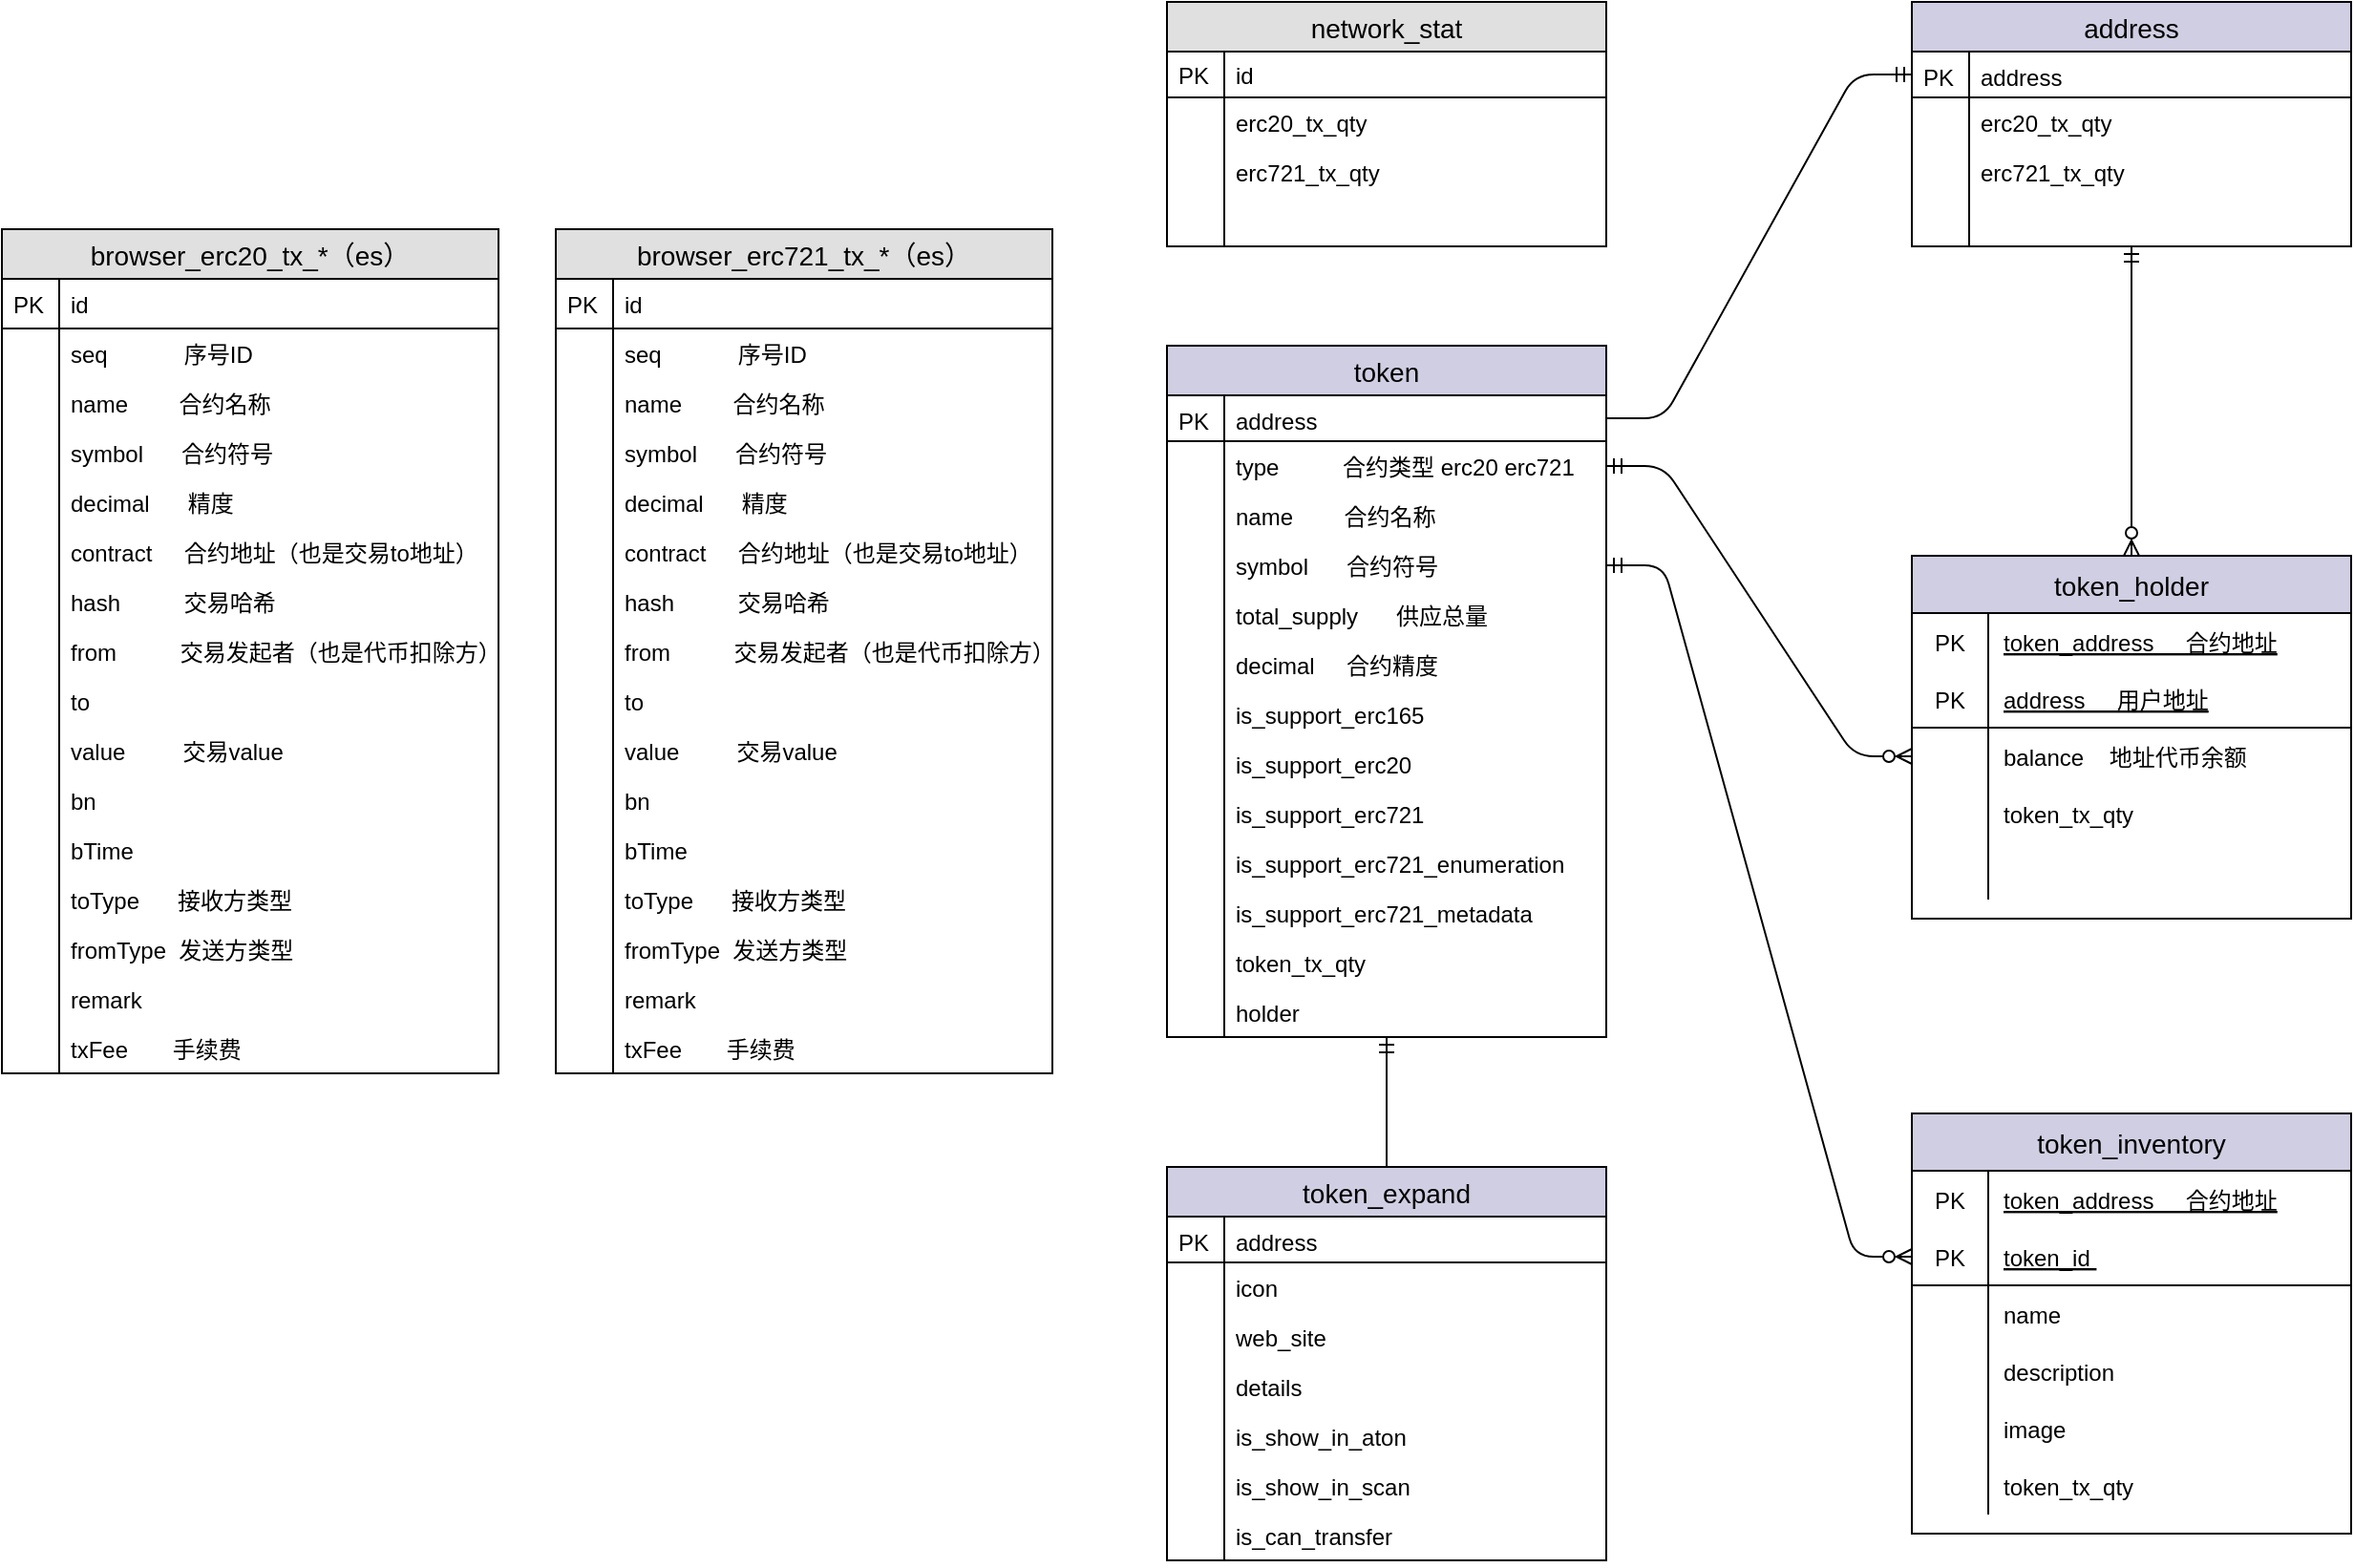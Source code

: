 <mxfile version="13.7.9" type="device"><diagram name="数据库设计" id="r11MKQPaQRis2r4gR83v"><mxGraphModel dx="1092" dy="1663" grid="1" gridSize="10" guides="1" tooltips="1" connect="1" arrows="1" fold="1" page="1" pageScale="1" pageWidth="827" pageHeight="1169" math="0" shadow="0"><root><mxCell id="Pbsj4NQfnZwc3rQ__ut7-0"/><mxCell id="Pbsj4NQfnZwc3rQ__ut7-1" parent="Pbsj4NQfnZwc3rQ__ut7-0"/><mxCell id="fmA6RGOdVLob4ADYuM7E-110" value="token_holder" style="shape=table;startSize=30;container=1;collapsible=1;childLayout=tableLayout;fixedRows=1;rowLines=0;fontStyle=0;align=center;resizeLast=1;fillColor=#D0CEE2;fontSize=14;" parent="Pbsj4NQfnZwc3rQ__ut7-1" vertex="1"><mxGeometry x="1320" y="-700" width="230" height="190" as="geometry"/></mxCell><mxCell id="fmA6RGOdVLob4ADYuM7E-111" value="" style="shape=partialRectangle;collapsible=0;dropTarget=0;pointerEvents=0;fillColor=none;top=0;left=0;bottom=0;right=0;points=[[0,0.5],[1,0.5]];portConstraint=eastwest;" parent="fmA6RGOdVLob4ADYuM7E-110" vertex="1"><mxGeometry y="30" width="230" height="30" as="geometry"/></mxCell><mxCell id="fmA6RGOdVLob4ADYuM7E-112" value="PK" style="shape=partialRectangle;connectable=0;fillColor=none;top=0;left=0;bottom=0;right=0;fontStyle=0;overflow=hidden;" parent="fmA6RGOdVLob4ADYuM7E-111" vertex="1"><mxGeometry width="40" height="30" as="geometry"/></mxCell><mxCell id="fmA6RGOdVLob4ADYuM7E-113" value="token_address     合约地址" style="shape=partialRectangle;connectable=0;fillColor=none;top=0;left=0;bottom=0;right=0;align=left;spacingLeft=6;fontStyle=4;overflow=hidden;" parent="fmA6RGOdVLob4ADYuM7E-111" vertex="1"><mxGeometry x="40" width="190" height="30" as="geometry"/></mxCell><mxCell id="fmA6RGOdVLob4ADYuM7E-114" value="" style="shape=partialRectangle;collapsible=0;dropTarget=0;pointerEvents=0;fillColor=none;top=0;left=0;bottom=1;right=0;points=[[0,0.5],[1,0.5]];portConstraint=eastwest;" parent="fmA6RGOdVLob4ADYuM7E-110" vertex="1"><mxGeometry y="60" width="230" height="30" as="geometry"/></mxCell><mxCell id="fmA6RGOdVLob4ADYuM7E-115" value="PK" style="shape=partialRectangle;connectable=0;fillColor=none;top=0;left=0;bottom=0;right=0;fontStyle=0;overflow=hidden;" parent="fmA6RGOdVLob4ADYuM7E-114" vertex="1"><mxGeometry width="40" height="30" as="geometry"/></mxCell><mxCell id="fmA6RGOdVLob4ADYuM7E-116" value="address     用户地址" style="shape=partialRectangle;connectable=0;fillColor=none;top=0;left=0;bottom=0;right=0;align=left;spacingLeft=6;fontStyle=4;overflow=hidden;" parent="fmA6RGOdVLob4ADYuM7E-114" vertex="1"><mxGeometry x="40" width="190" height="30" as="geometry"/></mxCell><mxCell id="fmA6RGOdVLob4ADYuM7E-117" value="" style="shape=partialRectangle;collapsible=0;dropTarget=0;pointerEvents=0;fillColor=none;top=0;left=0;bottom=0;right=0;points=[[0,0.5],[1,0.5]];portConstraint=eastwest;" parent="fmA6RGOdVLob4ADYuM7E-110" vertex="1"><mxGeometry y="90" width="230" height="30" as="geometry"/></mxCell><mxCell id="fmA6RGOdVLob4ADYuM7E-118" value="" style="shape=partialRectangle;connectable=0;fillColor=none;top=0;left=0;bottom=0;right=0;editable=1;overflow=hidden;" parent="fmA6RGOdVLob4ADYuM7E-117" vertex="1"><mxGeometry width="40" height="30" as="geometry"/></mxCell><mxCell id="fmA6RGOdVLob4ADYuM7E-119" value="balance    地址代币余额" style="shape=partialRectangle;connectable=0;fillColor=none;top=0;left=0;bottom=0;right=0;align=left;spacingLeft=6;overflow=hidden;" parent="fmA6RGOdVLob4ADYuM7E-117" vertex="1"><mxGeometry x="40" width="190" height="30" as="geometry"/></mxCell><mxCell id="fmA6RGOdVLob4ADYuM7E-120" value="" style="shape=partialRectangle;collapsible=0;dropTarget=0;pointerEvents=0;fillColor=none;top=0;left=0;bottom=0;right=0;points=[[0,0.5],[1,0.5]];portConstraint=eastwest;" parent="fmA6RGOdVLob4ADYuM7E-110" vertex="1"><mxGeometry y="120" width="230" height="30" as="geometry"/></mxCell><mxCell id="fmA6RGOdVLob4ADYuM7E-121" value="" style="shape=partialRectangle;connectable=0;fillColor=none;top=0;left=0;bottom=0;right=0;editable=1;overflow=hidden;" parent="fmA6RGOdVLob4ADYuM7E-120" vertex="1"><mxGeometry width="40" height="30" as="geometry"/></mxCell><mxCell id="fmA6RGOdVLob4ADYuM7E-122" value="token_tx_qty" style="shape=partialRectangle;connectable=0;fillColor=none;top=0;left=0;bottom=0;right=0;align=left;spacingLeft=6;overflow=hidden;" parent="fmA6RGOdVLob4ADYuM7E-120" vertex="1"><mxGeometry x="40" width="190" height="30" as="geometry"/></mxCell><mxCell id="fmA6RGOdVLob4ADYuM7E-123" value="" style="shape=partialRectangle;collapsible=0;dropTarget=0;pointerEvents=0;fillColor=none;top=0;left=0;bottom=0;right=0;points=[[0,0.5],[1,0.5]];portConstraint=eastwest;" parent="fmA6RGOdVLob4ADYuM7E-110" vertex="1"><mxGeometry y="150" width="230" height="30" as="geometry"/></mxCell><mxCell id="fmA6RGOdVLob4ADYuM7E-124" value="" style="shape=partialRectangle;connectable=0;fillColor=none;top=0;left=0;bottom=0;right=0;editable=1;overflow=hidden;" parent="fmA6RGOdVLob4ADYuM7E-123" vertex="1"><mxGeometry width="40" height="30" as="geometry"/></mxCell><mxCell id="fmA6RGOdVLob4ADYuM7E-125" value="" style="shape=partialRectangle;connectable=0;fillColor=none;top=0;left=0;bottom=0;right=0;align=left;spacingLeft=6;overflow=hidden;" parent="fmA6RGOdVLob4ADYuM7E-123" vertex="1"><mxGeometry x="40" width="190" height="30" as="geometry"/></mxCell><mxCell id="Pbsj4NQfnZwc3rQ__ut7-126" value="network_stat" style="swimlane;fontStyle=0;childLayout=stackLayout;horizontal=1;startSize=26;fillColor=#e0e0e0;horizontalStack=0;resizeParent=1;resizeParentMax=0;resizeLast=0;collapsible=1;marginBottom=0;swimlaneFillColor=#ffffff;align=center;fontSize=14;" parent="Pbsj4NQfnZwc3rQ__ut7-1" vertex="1"><mxGeometry x="930" y="-990" width="230" height="128" as="geometry"/></mxCell><mxCell id="Pbsj4NQfnZwc3rQ__ut7-127" value="id" style="shape=partialRectangle;top=0;left=0;right=0;bottom=1;align=left;verticalAlign=middle;fillColor=none;spacingLeft=34;spacingRight=4;overflow=hidden;rotatable=0;points=[[0,0.5],[1,0.5]];portConstraint=eastwest;dropTarget=0;fontStyle=0;fontSize=12;" parent="Pbsj4NQfnZwc3rQ__ut7-126" vertex="1"><mxGeometry y="26" width="230" height="24" as="geometry"/></mxCell><mxCell id="Pbsj4NQfnZwc3rQ__ut7-128" value="PK" style="shape=partialRectangle;top=0;left=0;bottom=0;fillColor=none;align=left;verticalAlign=middle;spacingLeft=4;spacingRight=4;overflow=hidden;rotatable=0;points=[];portConstraint=eastwest;part=1;fontSize=12;" parent="Pbsj4NQfnZwc3rQ__ut7-127" vertex="1" connectable="0"><mxGeometry width="30" height="24" as="geometry"/></mxCell><mxCell id="hB1-W1MCoZ6xqlvwcwsa-4" value="erc20_tx_qty" style="shape=partialRectangle;top=0;left=0;right=0;bottom=0;align=left;verticalAlign=top;fillColor=none;spacingLeft=34;spacingRight=4;overflow=hidden;rotatable=0;points=[[0,0.5],[1,0.5]];portConstraint=eastwest;dropTarget=0;fontSize=12;" parent="Pbsj4NQfnZwc3rQ__ut7-126" vertex="1"><mxGeometry y="50" width="230" height="26" as="geometry"/></mxCell><mxCell id="hB1-W1MCoZ6xqlvwcwsa-5" value="" style="shape=partialRectangle;top=0;left=0;bottom=0;fillColor=none;align=left;verticalAlign=top;spacingLeft=4;spacingRight=4;overflow=hidden;rotatable=0;points=[];portConstraint=eastwest;part=1;fontSize=12;" parent="hB1-W1MCoZ6xqlvwcwsa-4" vertex="1" connectable="0"><mxGeometry width="30" height="26" as="geometry"/></mxCell><mxCell id="Pbsj4NQfnZwc3rQ__ut7-135" value="erc721_tx_qty" style="shape=partialRectangle;top=0;left=0;right=0;bottom=0;align=left;verticalAlign=top;fillColor=none;spacingLeft=34;spacingRight=4;overflow=hidden;rotatable=0;points=[[0,0.5],[1,0.5]];portConstraint=eastwest;dropTarget=0;fontSize=12;" parent="Pbsj4NQfnZwc3rQ__ut7-126" vertex="1"><mxGeometry y="76" width="230" height="26" as="geometry"/></mxCell><mxCell id="Pbsj4NQfnZwc3rQ__ut7-136" value="" style="shape=partialRectangle;top=0;left=0;bottom=0;fillColor=none;align=left;verticalAlign=top;spacingLeft=4;spacingRight=4;overflow=hidden;rotatable=0;points=[];portConstraint=eastwest;part=1;fontSize=12;" parent="Pbsj4NQfnZwc3rQ__ut7-135" vertex="1" connectable="0"><mxGeometry width="30" height="26" as="geometry"/></mxCell><mxCell id="fmA6RGOdVLob4ADYuM7E-21" value="" style="shape=partialRectangle;top=0;left=0;right=0;bottom=0;align=left;verticalAlign=top;fillColor=none;spacingLeft=34;spacingRight=4;overflow=hidden;rotatable=0;points=[[0,0.5],[1,0.5]];portConstraint=eastwest;dropTarget=0;fontSize=12;" parent="Pbsj4NQfnZwc3rQ__ut7-126" vertex="1"><mxGeometry y="102" width="230" height="26" as="geometry"/></mxCell><mxCell id="fmA6RGOdVLob4ADYuM7E-22" value="" style="shape=partialRectangle;top=0;left=0;bottom=0;fillColor=none;align=left;verticalAlign=top;spacingLeft=4;spacingRight=4;overflow=hidden;rotatable=0;points=[];portConstraint=eastwest;part=1;fontSize=12;" parent="fmA6RGOdVLob4ADYuM7E-21" vertex="1" connectable="0"><mxGeometry width="30" height="26" as="geometry"/></mxCell><mxCell id="Pbsj4NQfnZwc3rQ__ut7-83" value="address" style="swimlane;fontStyle=0;childLayout=stackLayout;horizontal=1;startSize=26;fillColor=#d0cee2;horizontalStack=0;resizeParent=1;resizeParentMax=0;resizeLast=0;collapsible=1;marginBottom=0;swimlaneFillColor=#ffffff;align=center;fontSize=14;strokeColor=#000000;" parent="Pbsj4NQfnZwc3rQ__ut7-1" vertex="1"><mxGeometry x="1320" y="-990" width="230" height="128" as="geometry"/></mxCell><mxCell id="Pbsj4NQfnZwc3rQ__ut7-84" value="address" style="shape=partialRectangle;top=0;left=0;right=0;bottom=1;align=left;verticalAlign=top;fillColor=none;spacingLeft=34;spacingRight=4;overflow=hidden;rotatable=0;points=[[0,0.5],[1,0.5]];portConstraint=eastwest;dropTarget=0;fontSize=12;" parent="Pbsj4NQfnZwc3rQ__ut7-83" vertex="1"><mxGeometry y="26" width="230" height="24" as="geometry"/></mxCell><mxCell id="Pbsj4NQfnZwc3rQ__ut7-85" value="PK" style="shape=partialRectangle;top=0;left=0;bottom=0;fillColor=none;align=left;verticalAlign=top;spacingLeft=4;spacingRight=4;overflow=hidden;rotatable=0;points=[];portConstraint=eastwest;part=1;fontSize=12;" parent="Pbsj4NQfnZwc3rQ__ut7-84" vertex="1" connectable="0"><mxGeometry width="30" height="24" as="geometry"/></mxCell><mxCell id="Pbsj4NQfnZwc3rQ__ut7-86" value="erc20_tx_qty" style="shape=partialRectangle;top=0;left=0;right=0;bottom=0;align=left;verticalAlign=top;fillColor=none;spacingLeft=34;spacingRight=4;overflow=hidden;rotatable=0;points=[[0,0.5],[1,0.5]];portConstraint=eastwest;dropTarget=0;fontSize=12;fontStyle=0" parent="Pbsj4NQfnZwc3rQ__ut7-83" vertex="1"><mxGeometry y="50" width="230" height="26" as="geometry"/></mxCell><mxCell id="Pbsj4NQfnZwc3rQ__ut7-87" value="" style="shape=partialRectangle;top=0;left=0;bottom=0;fillColor=none;align=left;verticalAlign=top;spacingLeft=4;spacingRight=4;overflow=hidden;rotatable=0;points=[];portConstraint=eastwest;part=1;fontSize=12;fontStyle=0" parent="Pbsj4NQfnZwc3rQ__ut7-86" vertex="1" connectable="0"><mxGeometry width="30" height="26" as="geometry"/></mxCell><mxCell id="Pbsj4NQfnZwc3rQ__ut7-88" value="erc721_tx_qty" style="shape=partialRectangle;top=0;left=0;right=0;bottom=0;align=left;verticalAlign=top;fillColor=none;spacingLeft=34;spacingRight=4;overflow=hidden;rotatable=0;points=[[0,0.5],[1,0.5]];portConstraint=eastwest;dropTarget=0;fontSize=12;fontStyle=0" parent="Pbsj4NQfnZwc3rQ__ut7-83" vertex="1"><mxGeometry y="76" width="230" height="26" as="geometry"/></mxCell><mxCell id="Pbsj4NQfnZwc3rQ__ut7-89" value="" style="shape=partialRectangle;top=0;left=0;bottom=0;fillColor=none;align=left;verticalAlign=top;spacingLeft=4;spacingRight=4;overflow=hidden;rotatable=0;points=[];portConstraint=eastwest;part=1;fontSize=12;fontStyle=0" parent="Pbsj4NQfnZwc3rQ__ut7-88" vertex="1" connectable="0"><mxGeometry width="30" height="26" as="geometry"/></mxCell><mxCell id="MmdBAgQTwZkgaOBgjvhA-2" value="" style="shape=partialRectangle;top=0;left=0;right=0;bottom=0;align=left;verticalAlign=top;fillColor=none;spacingLeft=34;spacingRight=4;overflow=hidden;rotatable=0;points=[[0,0.5],[1,0.5]];portConstraint=eastwest;dropTarget=0;fontSize=12;fontStyle=0" parent="Pbsj4NQfnZwc3rQ__ut7-83" vertex="1"><mxGeometry y="102" width="230" height="26" as="geometry"/></mxCell><mxCell id="MmdBAgQTwZkgaOBgjvhA-3" value="" style="shape=partialRectangle;top=0;left=0;bottom=0;fillColor=none;align=left;verticalAlign=top;spacingLeft=4;spacingRight=4;overflow=hidden;rotatable=0;points=[];portConstraint=eastwest;part=1;fontSize=12;fontStyle=0" parent="MmdBAgQTwZkgaOBgjvhA-2" vertex="1" connectable="0"><mxGeometry width="30" height="26" as="geometry"/></mxCell><mxCell id="fmA6RGOdVLob4ADYuM7E-148" value="" style="edgeStyle=entityRelationEdgeStyle;fontSize=12;html=1;endArrow=ERmandOne;startArrow=none;entryX=0;entryY=0.5;entryDx=0;entryDy=0;exitX=1;exitY=0.5;exitDx=0;exitDy=0;startFill=0;" parent="Pbsj4NQfnZwc3rQ__ut7-1" source="fmA6RGOdVLob4ADYuM7E-34" target="Pbsj4NQfnZwc3rQ__ut7-84" edge="1"><mxGeometry width="100" height="100" relative="1" as="geometry"><mxPoint x="1230" y="-720" as="sourcePoint"/><mxPoint x="1330" y="-820" as="targetPoint"/></mxGeometry></mxCell><mxCell id="A5jftHLWvCU2ocDt9Nnl-0" value="" style="edgeStyle=entityRelationEdgeStyle;fontSize=12;html=1;endArrow=ERzeroToMany;startArrow=ERmandOne;exitX=1;exitY=0.5;exitDx=0;exitDy=0;entryX=0;entryY=0.5;entryDx=0;entryDy=0;" parent="Pbsj4NQfnZwc3rQ__ut7-1" source="fmA6RGOdVLob4ADYuM7E-36" target="fmA6RGOdVLob4ADYuM7E-117" edge="1"><mxGeometry width="100" height="100" relative="1" as="geometry"><mxPoint x="1230" y="-590" as="sourcePoint"/><mxPoint x="1330" y="-690" as="targetPoint"/></mxGeometry></mxCell><mxCell id="A5jftHLWvCU2ocDt9Nnl-1" value="" style="fontSize=12;html=1;endArrow=ERzeroToMany;startArrow=ERmandOne;entryX=0.5;entryY=0;entryDx=0;entryDy=0;" parent="Pbsj4NQfnZwc3rQ__ut7-1" source="MmdBAgQTwZkgaOBgjvhA-2" target="fmA6RGOdVLob4ADYuM7E-110" edge="1"><mxGeometry width="100" height="100" relative="1" as="geometry"><mxPoint x="1310" y="-840" as="sourcePoint"/><mxPoint x="1318" y="-625" as="targetPoint"/></mxGeometry></mxCell><mxCell id="fmA6RGOdVLob4ADYuM7E-126" value="token_inventory" style="shape=table;startSize=30;container=1;collapsible=1;childLayout=tableLayout;fixedRows=1;rowLines=0;fontStyle=0;align=center;resizeLast=1;fillColor=#D0CEE2;fontSize=14;" parent="Pbsj4NQfnZwc3rQ__ut7-1" vertex="1"><mxGeometry x="1320" y="-408" width="230" height="220" as="geometry"/></mxCell><mxCell id="fmA6RGOdVLob4ADYuM7E-127" value="" style="shape=partialRectangle;collapsible=0;dropTarget=0;pointerEvents=0;fillColor=none;top=0;left=0;bottom=0;right=0;points=[[0,0.5],[1,0.5]];portConstraint=eastwest;" parent="fmA6RGOdVLob4ADYuM7E-126" vertex="1"><mxGeometry y="30" width="230" height="30" as="geometry"/></mxCell><mxCell id="fmA6RGOdVLob4ADYuM7E-128" value="PK" style="shape=partialRectangle;connectable=0;fillColor=none;top=0;left=0;bottom=0;right=0;fontStyle=0;overflow=hidden;" parent="fmA6RGOdVLob4ADYuM7E-127" vertex="1"><mxGeometry width="40" height="30" as="geometry"/></mxCell><mxCell id="fmA6RGOdVLob4ADYuM7E-129" value="token_address     合约地址" style="shape=partialRectangle;connectable=0;fillColor=none;top=0;left=0;bottom=0;right=0;align=left;spacingLeft=6;fontStyle=4;overflow=hidden;" parent="fmA6RGOdVLob4ADYuM7E-127" vertex="1"><mxGeometry x="40" width="190" height="30" as="geometry"/></mxCell><mxCell id="fmA6RGOdVLob4ADYuM7E-130" value="" style="shape=partialRectangle;collapsible=0;dropTarget=0;pointerEvents=0;fillColor=none;top=0;left=0;bottom=1;right=0;points=[[0,0.5],[1,0.5]];portConstraint=eastwest;" parent="fmA6RGOdVLob4ADYuM7E-126" vertex="1"><mxGeometry y="60" width="230" height="30" as="geometry"/></mxCell><mxCell id="fmA6RGOdVLob4ADYuM7E-131" value="PK" style="shape=partialRectangle;connectable=0;fillColor=none;top=0;left=0;bottom=0;right=0;fontStyle=0;overflow=hidden;" parent="fmA6RGOdVLob4ADYuM7E-130" vertex="1"><mxGeometry width="40" height="30" as="geometry"/></mxCell><mxCell id="fmA6RGOdVLob4ADYuM7E-132" value="token_id " style="shape=partialRectangle;connectable=0;fillColor=none;top=0;left=0;bottom=0;right=0;align=left;spacingLeft=6;fontStyle=4;overflow=hidden;" parent="fmA6RGOdVLob4ADYuM7E-130" vertex="1"><mxGeometry x="40" width="190" height="30" as="geometry"/></mxCell><mxCell id="fmA6RGOdVLob4ADYuM7E-133" value="" style="shape=partialRectangle;collapsible=0;dropTarget=0;pointerEvents=0;fillColor=none;top=0;left=0;bottom=0;right=0;points=[[0,0.5],[1,0.5]];portConstraint=eastwest;" parent="fmA6RGOdVLob4ADYuM7E-126" vertex="1"><mxGeometry y="90" width="230" height="30" as="geometry"/></mxCell><mxCell id="fmA6RGOdVLob4ADYuM7E-134" value="" style="shape=partialRectangle;connectable=0;fillColor=none;top=0;left=0;bottom=0;right=0;editable=1;overflow=hidden;" parent="fmA6RGOdVLob4ADYuM7E-133" vertex="1"><mxGeometry width="40" height="30" as="geometry"/></mxCell><mxCell id="fmA6RGOdVLob4ADYuM7E-135" value="name  " style="shape=partialRectangle;connectable=0;fillColor=none;top=0;left=0;bottom=0;right=0;align=left;spacingLeft=6;overflow=hidden;" parent="fmA6RGOdVLob4ADYuM7E-133" vertex="1"><mxGeometry x="40" width="190" height="30" as="geometry"/></mxCell><mxCell id="fmA6RGOdVLob4ADYuM7E-136" value="" style="shape=partialRectangle;collapsible=0;dropTarget=0;pointerEvents=0;fillColor=none;top=0;left=0;bottom=0;right=0;points=[[0,0.5],[1,0.5]];portConstraint=eastwest;" parent="fmA6RGOdVLob4ADYuM7E-126" vertex="1"><mxGeometry y="120" width="230" height="30" as="geometry"/></mxCell><mxCell id="fmA6RGOdVLob4ADYuM7E-137" value="" style="shape=partialRectangle;connectable=0;fillColor=none;top=0;left=0;bottom=0;right=0;editable=1;overflow=hidden;" parent="fmA6RGOdVLob4ADYuM7E-136" vertex="1"><mxGeometry width="40" height="30" as="geometry"/></mxCell><mxCell id="fmA6RGOdVLob4ADYuM7E-138" value="description" style="shape=partialRectangle;connectable=0;fillColor=none;top=0;left=0;bottom=0;right=0;align=left;spacingLeft=6;overflow=hidden;" parent="fmA6RGOdVLob4ADYuM7E-136" vertex="1"><mxGeometry x="40" width="190" height="30" as="geometry"/></mxCell><mxCell id="fmA6RGOdVLob4ADYuM7E-139" value="" style="shape=partialRectangle;collapsible=0;dropTarget=0;pointerEvents=0;fillColor=none;top=0;left=0;bottom=0;right=0;points=[[0,0.5],[1,0.5]];portConstraint=eastwest;" parent="fmA6RGOdVLob4ADYuM7E-126" vertex="1"><mxGeometry y="150" width="230" height="30" as="geometry"/></mxCell><mxCell id="fmA6RGOdVLob4ADYuM7E-140" value="" style="shape=partialRectangle;connectable=0;fillColor=none;top=0;left=0;bottom=0;right=0;editable=1;overflow=hidden;" parent="fmA6RGOdVLob4ADYuM7E-139" vertex="1"><mxGeometry width="40" height="30" as="geometry"/></mxCell><mxCell id="fmA6RGOdVLob4ADYuM7E-141" value="image" style="shape=partialRectangle;connectable=0;fillColor=none;top=0;left=0;bottom=0;right=0;align=left;spacingLeft=6;overflow=hidden;" parent="fmA6RGOdVLob4ADYuM7E-139" vertex="1"><mxGeometry x="40" width="190" height="30" as="geometry"/></mxCell><mxCell id="fmA6RGOdVLob4ADYuM7E-142" value="" style="shape=partialRectangle;collapsible=0;dropTarget=0;pointerEvents=0;fillColor=none;top=0;left=0;bottom=0;right=0;points=[[0,0.5],[1,0.5]];portConstraint=eastwest;" parent="fmA6RGOdVLob4ADYuM7E-126" vertex="1"><mxGeometry y="180" width="230" height="30" as="geometry"/></mxCell><mxCell id="fmA6RGOdVLob4ADYuM7E-143" value="" style="shape=partialRectangle;connectable=0;fillColor=none;top=0;left=0;bottom=0;right=0;editable=1;overflow=hidden;" parent="fmA6RGOdVLob4ADYuM7E-142" vertex="1"><mxGeometry width="40" height="30" as="geometry"/></mxCell><mxCell id="fmA6RGOdVLob4ADYuM7E-144" value="token_tx_qty" style="shape=partialRectangle;connectable=0;fillColor=none;top=0;left=0;bottom=0;right=0;align=left;spacingLeft=6;overflow=hidden;" parent="fmA6RGOdVLob4ADYuM7E-142" vertex="1"><mxGeometry x="40" width="190" height="30" as="geometry"/></mxCell><mxCell id="A5jftHLWvCU2ocDt9Nnl-7" value="" style="fontSize=12;html=1;endArrow=ERmandOne;startArrow=none;exitX=0.5;exitY=0;exitDx=0;exitDy=0;startFill=0;" parent="Pbsj4NQfnZwc3rQ__ut7-1" source="fmA6RGOdVLob4ADYuM7E-60" target="fmA6RGOdVLob4ADYuM7E-58" edge="1"><mxGeometry width="100" height="100" relative="1" as="geometry"><mxPoint x="1030" y="-260" as="sourcePoint"/><mxPoint x="1050" y="-408" as="targetPoint"/></mxGeometry></mxCell><mxCell id="A5jftHLWvCU2ocDt9Nnl-8" value="" style="edgeStyle=entityRelationEdgeStyle;fontSize=12;html=1;endArrow=ERzeroToMany;startArrow=ERmandOne;exitX=1;exitY=0.5;exitDx=0;exitDy=0;entryX=0;entryY=0.5;entryDx=0;entryDy=0;" parent="Pbsj4NQfnZwc3rQ__ut7-1" source="fmA6RGOdVLob4ADYuM7E-40" target="fmA6RGOdVLob4ADYuM7E-130" edge="1"><mxGeometry width="100" height="100" relative="1" as="geometry"><mxPoint x="1170" y="-697" as="sourcePoint"/><mxPoint x="1330" y="-585" as="targetPoint"/></mxGeometry></mxCell><mxCell id="fmA6RGOdVLob4ADYuM7E-33" value="token" style="swimlane;fontStyle=0;childLayout=stackLayout;horizontal=1;startSize=26;fillColor=#d0cee2;horizontalStack=0;resizeParent=1;resizeParentMax=0;resizeLast=0;collapsible=1;marginBottom=0;swimlaneFillColor=#ffffff;align=center;fontSize=14;strokeColor=#000000;" parent="Pbsj4NQfnZwc3rQ__ut7-1" vertex="1"><mxGeometry x="930" y="-810" width="230" height="362" as="geometry"/></mxCell><mxCell id="fmA6RGOdVLob4ADYuM7E-34" value="address" style="shape=partialRectangle;top=0;left=0;right=0;bottom=1;align=left;verticalAlign=top;fillColor=none;spacingLeft=34;spacingRight=4;overflow=hidden;rotatable=0;points=[[0,0.5],[1,0.5]];portConstraint=eastwest;dropTarget=0;fontSize=12;" parent="fmA6RGOdVLob4ADYuM7E-33" vertex="1"><mxGeometry y="26" width="230" height="24" as="geometry"/></mxCell><mxCell id="fmA6RGOdVLob4ADYuM7E-35" value="PK" style="shape=partialRectangle;top=0;left=0;bottom=0;fillColor=none;align=left;verticalAlign=top;spacingLeft=4;spacingRight=4;overflow=hidden;rotatable=0;points=[];portConstraint=eastwest;part=1;fontSize=12;" parent="fmA6RGOdVLob4ADYuM7E-34" vertex="1" connectable="0"><mxGeometry width="30" height="24" as="geometry"/></mxCell><mxCell id="fmA6RGOdVLob4ADYuM7E-36" value="type          合约类型 erc20 erc721" style="shape=partialRectangle;top=0;left=0;right=0;bottom=0;align=left;verticalAlign=top;fillColor=none;spacingLeft=34;spacingRight=4;overflow=hidden;rotatable=0;points=[[0,0.5],[1,0.5]];portConstraint=eastwest;dropTarget=0;fontSize=12;fontStyle=0" parent="fmA6RGOdVLob4ADYuM7E-33" vertex="1"><mxGeometry y="50" width="230" height="26" as="geometry"/></mxCell><mxCell id="fmA6RGOdVLob4ADYuM7E-37" value="" style="shape=partialRectangle;top=0;left=0;bottom=0;fillColor=none;align=left;verticalAlign=top;spacingLeft=4;spacingRight=4;overflow=hidden;rotatable=0;points=[];portConstraint=eastwest;part=1;fontSize=12;fontStyle=0" parent="fmA6RGOdVLob4ADYuM7E-36" vertex="1" connectable="0"><mxGeometry width="30" height="26" as="geometry"/></mxCell><mxCell id="fmA6RGOdVLob4ADYuM7E-38" value="name        合约名称" style="shape=partialRectangle;top=0;left=0;right=0;bottom=0;align=left;verticalAlign=top;fillColor=none;spacingLeft=34;spacingRight=4;overflow=hidden;rotatable=0;points=[[0,0.5],[1,0.5]];portConstraint=eastwest;dropTarget=0;fontSize=12;fontStyle=0" parent="fmA6RGOdVLob4ADYuM7E-33" vertex="1"><mxGeometry y="76" width="230" height="26" as="geometry"/></mxCell><mxCell id="fmA6RGOdVLob4ADYuM7E-39" value="" style="shape=partialRectangle;top=0;left=0;bottom=0;fillColor=none;align=left;verticalAlign=top;spacingLeft=4;spacingRight=4;overflow=hidden;rotatable=0;points=[];portConstraint=eastwest;part=1;fontSize=12;fontStyle=0" parent="fmA6RGOdVLob4ADYuM7E-38" vertex="1" connectable="0"><mxGeometry width="30" height="26" as="geometry"/></mxCell><mxCell id="fmA6RGOdVLob4ADYuM7E-40" value="symbol      合约符号" style="shape=partialRectangle;top=0;left=0;right=0;bottom=0;align=left;verticalAlign=top;fillColor=none;spacingLeft=34;spacingRight=4;overflow=hidden;rotatable=0;points=[[0,0.5],[1,0.5]];portConstraint=eastwest;dropTarget=0;fontSize=12;fontStyle=0" parent="fmA6RGOdVLob4ADYuM7E-33" vertex="1"><mxGeometry y="102" width="230" height="26" as="geometry"/></mxCell><mxCell id="fmA6RGOdVLob4ADYuM7E-41" value="" style="shape=partialRectangle;top=0;left=0;bottom=0;fillColor=none;align=left;verticalAlign=top;spacingLeft=4;spacingRight=4;overflow=hidden;rotatable=0;points=[];portConstraint=eastwest;part=1;fontSize=12;fontStyle=0" parent="fmA6RGOdVLob4ADYuM7E-40" vertex="1" connectable="0"><mxGeometry width="30" height="26" as="geometry"/></mxCell><mxCell id="fmA6RGOdVLob4ADYuM7E-42" value="total_supply      供应总量" style="shape=partialRectangle;top=0;left=0;right=0;bottom=0;align=left;verticalAlign=top;fillColor=none;spacingLeft=34;spacingRight=4;overflow=hidden;rotatable=0;points=[[0,0.5],[1,0.5]];portConstraint=eastwest;dropTarget=0;fontSize=12;fontStyle=0" parent="fmA6RGOdVLob4ADYuM7E-33" vertex="1"><mxGeometry y="128" width="230" height="26" as="geometry"/></mxCell><mxCell id="fmA6RGOdVLob4ADYuM7E-43" value="" style="shape=partialRectangle;top=0;left=0;bottom=0;fillColor=none;align=left;verticalAlign=top;spacingLeft=4;spacingRight=4;overflow=hidden;rotatable=0;points=[];portConstraint=eastwest;part=1;fontSize=12;fontStyle=0" parent="fmA6RGOdVLob4ADYuM7E-42" vertex="1" connectable="0"><mxGeometry width="30" height="26" as="geometry"/></mxCell><mxCell id="fmA6RGOdVLob4ADYuM7E-44" value="decimal     合约精度" style="shape=partialRectangle;top=0;left=0;right=0;bottom=0;align=left;verticalAlign=top;fillColor=none;spacingLeft=34;spacingRight=4;overflow=hidden;rotatable=0;points=[[0,0.5],[1,0.5]];portConstraint=eastwest;dropTarget=0;fontSize=12;fontStyle=0" parent="fmA6RGOdVLob4ADYuM7E-33" vertex="1"><mxGeometry y="154" width="230" height="26" as="geometry"/></mxCell><mxCell id="fmA6RGOdVLob4ADYuM7E-45" value="" style="shape=partialRectangle;top=0;left=0;bottom=0;fillColor=none;align=left;verticalAlign=top;spacingLeft=4;spacingRight=4;overflow=hidden;rotatable=0;points=[];portConstraint=eastwest;part=1;fontSize=12;fontStyle=0" parent="fmA6RGOdVLob4ADYuM7E-44" vertex="1" connectable="0"><mxGeometry width="30" height="26" as="geometry"/></mxCell><mxCell id="fmA6RGOdVLob4ADYuM7E-46" value="is_support_erc165 " style="shape=partialRectangle;top=0;left=0;right=0;bottom=0;align=left;verticalAlign=top;fillColor=none;spacingLeft=34;spacingRight=4;overflow=hidden;rotatable=0;points=[[0,0.5],[1,0.5]];portConstraint=eastwest;dropTarget=0;fontSize=12;fontStyle=0" parent="fmA6RGOdVLob4ADYuM7E-33" vertex="1"><mxGeometry y="180" width="230" height="26" as="geometry"/></mxCell><mxCell id="fmA6RGOdVLob4ADYuM7E-47" value="" style="shape=partialRectangle;top=0;left=0;bottom=0;fillColor=none;align=left;verticalAlign=top;spacingLeft=4;spacingRight=4;overflow=hidden;rotatable=0;points=[];portConstraint=eastwest;part=1;fontSize=12;fontStyle=0" parent="fmA6RGOdVLob4ADYuM7E-46" vertex="1" connectable="0"><mxGeometry width="30" height="26" as="geometry"/></mxCell><mxCell id="fmA6RGOdVLob4ADYuM7E-48" value="is_support_erc20" style="shape=partialRectangle;top=0;left=0;right=0;bottom=0;align=left;verticalAlign=top;fillColor=none;spacingLeft=34;spacingRight=4;overflow=hidden;rotatable=0;points=[[0,0.5],[1,0.5]];portConstraint=eastwest;dropTarget=0;fontSize=12;fontStyle=0" parent="fmA6RGOdVLob4ADYuM7E-33" vertex="1"><mxGeometry y="206" width="230" height="26" as="geometry"/></mxCell><mxCell id="fmA6RGOdVLob4ADYuM7E-49" value="" style="shape=partialRectangle;top=0;left=0;bottom=0;fillColor=none;align=left;verticalAlign=top;spacingLeft=4;spacingRight=4;overflow=hidden;rotatable=0;points=[];portConstraint=eastwest;part=1;fontSize=12;fontStyle=0" parent="fmA6RGOdVLob4ADYuM7E-48" vertex="1" connectable="0"><mxGeometry width="30" height="26" as="geometry"/></mxCell><mxCell id="fmA6RGOdVLob4ADYuM7E-50" value="is_support_erc721" style="shape=partialRectangle;top=0;left=0;right=0;bottom=0;align=left;verticalAlign=top;fillColor=none;spacingLeft=34;spacingRight=4;overflow=hidden;rotatable=0;points=[[0,0.5],[1,0.5]];portConstraint=eastwest;dropTarget=0;fontSize=12;fontStyle=0" parent="fmA6RGOdVLob4ADYuM7E-33" vertex="1"><mxGeometry y="232" width="230" height="26" as="geometry"/></mxCell><mxCell id="fmA6RGOdVLob4ADYuM7E-51" value="" style="shape=partialRectangle;top=0;left=0;bottom=0;fillColor=none;align=left;verticalAlign=top;spacingLeft=4;spacingRight=4;overflow=hidden;rotatable=0;points=[];portConstraint=eastwest;part=1;fontSize=12;fontStyle=0" parent="fmA6RGOdVLob4ADYuM7E-50" vertex="1" connectable="0"><mxGeometry width="30" height="26" as="geometry"/></mxCell><mxCell id="fmA6RGOdVLob4ADYuM7E-52" value="is_support_erc721_enumeration" style="shape=partialRectangle;top=0;left=0;right=0;bottom=0;align=left;verticalAlign=top;fillColor=none;spacingLeft=34;spacingRight=4;overflow=hidden;rotatable=0;points=[[0,0.5],[1,0.5]];portConstraint=eastwest;dropTarget=0;fontSize=12;fontStyle=0" parent="fmA6RGOdVLob4ADYuM7E-33" vertex="1"><mxGeometry y="258" width="230" height="26" as="geometry"/></mxCell><mxCell id="fmA6RGOdVLob4ADYuM7E-53" value="" style="shape=partialRectangle;top=0;left=0;bottom=0;fillColor=none;align=left;verticalAlign=top;spacingLeft=4;spacingRight=4;overflow=hidden;rotatable=0;points=[];portConstraint=eastwest;part=1;fontSize=12;fontStyle=0" parent="fmA6RGOdVLob4ADYuM7E-52" vertex="1" connectable="0"><mxGeometry width="30" height="26" as="geometry"/></mxCell><mxCell id="fmA6RGOdVLob4ADYuM7E-54" value="is_support_erc721_metadata" style="shape=partialRectangle;top=0;left=0;right=0;bottom=0;align=left;verticalAlign=top;fillColor=none;spacingLeft=34;spacingRight=4;overflow=hidden;rotatable=0;points=[[0,0.5],[1,0.5]];portConstraint=eastwest;dropTarget=0;fontSize=12;fontStyle=0" parent="fmA6RGOdVLob4ADYuM7E-33" vertex="1"><mxGeometry y="284" width="230" height="26" as="geometry"/></mxCell><mxCell id="fmA6RGOdVLob4ADYuM7E-55" value="" style="shape=partialRectangle;top=0;left=0;bottom=0;fillColor=none;align=left;verticalAlign=top;spacingLeft=4;spacingRight=4;overflow=hidden;rotatable=0;points=[];portConstraint=eastwest;part=1;fontSize=12;fontStyle=0" parent="fmA6RGOdVLob4ADYuM7E-54" vertex="1" connectable="0"><mxGeometry width="30" height="26" as="geometry"/></mxCell><mxCell id="fmA6RGOdVLob4ADYuM7E-56" value="token_tx_qty" style="shape=partialRectangle;top=0;left=0;right=0;bottom=0;align=left;verticalAlign=top;fillColor=none;spacingLeft=34;spacingRight=4;overflow=hidden;rotatable=0;points=[[0,0.5],[1,0.5]];portConstraint=eastwest;dropTarget=0;fontSize=12;fontStyle=0" parent="fmA6RGOdVLob4ADYuM7E-33" vertex="1"><mxGeometry y="310" width="230" height="26" as="geometry"/></mxCell><mxCell id="fmA6RGOdVLob4ADYuM7E-57" value="" style="shape=partialRectangle;top=0;left=0;bottom=0;fillColor=none;align=left;verticalAlign=top;spacingLeft=4;spacingRight=4;overflow=hidden;rotatable=0;points=[];portConstraint=eastwest;part=1;fontSize=12;fontStyle=0" parent="fmA6RGOdVLob4ADYuM7E-56" vertex="1" connectable="0"><mxGeometry width="30" height="26" as="geometry"/></mxCell><mxCell id="fmA6RGOdVLob4ADYuM7E-58" value="holder" style="shape=partialRectangle;top=0;left=0;right=0;bottom=0;align=left;verticalAlign=top;fillColor=none;spacingLeft=34;spacingRight=4;overflow=hidden;rotatable=0;points=[[0,0.5],[1,0.5]];portConstraint=eastwest;dropTarget=0;fontSize=12;fontStyle=0" parent="fmA6RGOdVLob4ADYuM7E-33" vertex="1"><mxGeometry y="336" width="230" height="26" as="geometry"/></mxCell><mxCell id="fmA6RGOdVLob4ADYuM7E-59" value="" style="shape=partialRectangle;top=0;left=0;bottom=0;fillColor=none;align=left;verticalAlign=top;spacingLeft=4;spacingRight=4;overflow=hidden;rotatable=0;points=[];portConstraint=eastwest;part=1;fontSize=12;fontStyle=0" parent="fmA6RGOdVLob4ADYuM7E-58" vertex="1" connectable="0"><mxGeometry width="30" height="26" as="geometry"/></mxCell><mxCell id="fmA6RGOdVLob4ADYuM7E-60" value="token_expand" style="swimlane;fontStyle=0;childLayout=stackLayout;horizontal=1;startSize=26;fillColor=#d0cee2;horizontalStack=0;resizeParent=1;resizeParentMax=0;resizeLast=0;collapsible=1;marginBottom=0;swimlaneFillColor=#ffffff;align=center;fontSize=14;strokeColor=#000000;" parent="Pbsj4NQfnZwc3rQ__ut7-1" vertex="1"><mxGeometry x="930" y="-380" width="230" height="206" as="geometry"/></mxCell><mxCell id="fmA6RGOdVLob4ADYuM7E-61" value="address" style="shape=partialRectangle;top=0;left=0;right=0;bottom=1;align=left;verticalAlign=top;fillColor=none;spacingLeft=34;spacingRight=4;overflow=hidden;rotatable=0;points=[[0,0.5],[1,0.5]];portConstraint=eastwest;dropTarget=0;fontSize=12;" parent="fmA6RGOdVLob4ADYuM7E-60" vertex="1"><mxGeometry y="26" width="230" height="24" as="geometry"/></mxCell><mxCell id="fmA6RGOdVLob4ADYuM7E-62" value="PK" style="shape=partialRectangle;top=0;left=0;bottom=0;fillColor=none;align=left;verticalAlign=top;spacingLeft=4;spacingRight=4;overflow=hidden;rotatable=0;points=[];portConstraint=eastwest;part=1;fontSize=12;" parent="fmA6RGOdVLob4ADYuM7E-61" vertex="1" connectable="0"><mxGeometry width="30" height="24" as="geometry"/></mxCell><mxCell id="fmA6RGOdVLob4ADYuM7E-63" value="icon      " style="shape=partialRectangle;top=0;left=0;right=0;bottom=0;align=left;verticalAlign=top;fillColor=none;spacingLeft=34;spacingRight=4;overflow=hidden;rotatable=0;points=[[0,0.5],[1,0.5]];portConstraint=eastwest;dropTarget=0;fontSize=12;fontStyle=0" parent="fmA6RGOdVLob4ADYuM7E-60" vertex="1"><mxGeometry y="50" width="230" height="26" as="geometry"/></mxCell><mxCell id="fmA6RGOdVLob4ADYuM7E-64" value="" style="shape=partialRectangle;top=0;left=0;bottom=0;fillColor=none;align=left;verticalAlign=top;spacingLeft=4;spacingRight=4;overflow=hidden;rotatable=0;points=[];portConstraint=eastwest;part=1;fontSize=12;fontStyle=0" parent="fmA6RGOdVLob4ADYuM7E-63" vertex="1" connectable="0"><mxGeometry width="30" height="26" as="geometry"/></mxCell><mxCell id="fmA6RGOdVLob4ADYuM7E-65" value="web_site" style="shape=partialRectangle;top=0;left=0;right=0;bottom=0;align=left;verticalAlign=top;fillColor=none;spacingLeft=34;spacingRight=4;overflow=hidden;rotatable=0;points=[[0,0.5],[1,0.5]];portConstraint=eastwest;dropTarget=0;fontSize=12;fontStyle=0" parent="fmA6RGOdVLob4ADYuM7E-60" vertex="1"><mxGeometry y="76" width="230" height="26" as="geometry"/></mxCell><mxCell id="fmA6RGOdVLob4ADYuM7E-66" value="" style="shape=partialRectangle;top=0;left=0;bottom=0;fillColor=none;align=left;verticalAlign=top;spacingLeft=4;spacingRight=4;overflow=hidden;rotatable=0;points=[];portConstraint=eastwest;part=1;fontSize=12;fontStyle=0" parent="fmA6RGOdVLob4ADYuM7E-65" vertex="1" connectable="0"><mxGeometry width="30" height="26" as="geometry"/></mxCell><mxCell id="fmA6RGOdVLob4ADYuM7E-67" value="details" style="shape=partialRectangle;top=0;left=0;right=0;bottom=0;align=left;verticalAlign=top;fillColor=none;spacingLeft=34;spacingRight=4;overflow=hidden;rotatable=0;points=[[0,0.5],[1,0.5]];portConstraint=eastwest;dropTarget=0;fontSize=12;fontStyle=0" parent="fmA6RGOdVLob4ADYuM7E-60" vertex="1"><mxGeometry y="102" width="230" height="26" as="geometry"/></mxCell><mxCell id="fmA6RGOdVLob4ADYuM7E-68" value="" style="shape=partialRectangle;top=0;left=0;bottom=0;fillColor=none;align=left;verticalAlign=top;spacingLeft=4;spacingRight=4;overflow=hidden;rotatable=0;points=[];portConstraint=eastwest;part=1;fontSize=12;fontStyle=0" parent="fmA6RGOdVLob4ADYuM7E-67" vertex="1" connectable="0"><mxGeometry width="30" height="26" as="geometry"/></mxCell><mxCell id="fmA6RGOdVLob4ADYuM7E-69" value="is_show_in_aton" style="shape=partialRectangle;top=0;left=0;right=0;bottom=0;align=left;verticalAlign=top;fillColor=none;spacingLeft=34;spacingRight=4;overflow=hidden;rotatable=0;points=[[0,0.5],[1,0.5]];portConstraint=eastwest;dropTarget=0;fontSize=12;fontStyle=0" parent="fmA6RGOdVLob4ADYuM7E-60" vertex="1"><mxGeometry y="128" width="230" height="26" as="geometry"/></mxCell><mxCell id="fmA6RGOdVLob4ADYuM7E-70" value="" style="shape=partialRectangle;top=0;left=0;bottom=0;fillColor=none;align=left;verticalAlign=top;spacingLeft=4;spacingRight=4;overflow=hidden;rotatable=0;points=[];portConstraint=eastwest;part=1;fontSize=12;fontStyle=0" parent="fmA6RGOdVLob4ADYuM7E-69" vertex="1" connectable="0"><mxGeometry width="30" height="26" as="geometry"/></mxCell><mxCell id="fmA6RGOdVLob4ADYuM7E-71" value="is_show_in_scan" style="shape=partialRectangle;top=0;left=0;right=0;bottom=0;align=left;verticalAlign=top;fillColor=none;spacingLeft=34;spacingRight=4;overflow=hidden;rotatable=0;points=[[0,0.5],[1,0.5]];portConstraint=eastwest;dropTarget=0;fontSize=12;fontStyle=0" parent="fmA6RGOdVLob4ADYuM7E-60" vertex="1"><mxGeometry y="154" width="230" height="26" as="geometry"/></mxCell><mxCell id="fmA6RGOdVLob4ADYuM7E-72" value="" style="shape=partialRectangle;top=0;left=0;bottom=0;fillColor=none;align=left;verticalAlign=top;spacingLeft=4;spacingRight=4;overflow=hidden;rotatable=0;points=[];portConstraint=eastwest;part=1;fontSize=12;fontStyle=0" parent="fmA6RGOdVLob4ADYuM7E-71" vertex="1" connectable="0"><mxGeometry width="30" height="26" as="geometry"/></mxCell><mxCell id="fmA6RGOdVLob4ADYuM7E-73" value="is_can_transfer" style="shape=partialRectangle;top=0;left=0;right=0;bottom=0;align=left;verticalAlign=top;fillColor=none;spacingLeft=34;spacingRight=4;overflow=hidden;rotatable=0;points=[[0,0.5],[1,0.5]];portConstraint=eastwest;dropTarget=0;fontSize=12;fontStyle=0" parent="fmA6RGOdVLob4ADYuM7E-60" vertex="1"><mxGeometry y="180" width="230" height="26" as="geometry"/></mxCell><mxCell id="fmA6RGOdVLob4ADYuM7E-74" value="" style="shape=partialRectangle;top=0;left=0;bottom=0;fillColor=none;align=left;verticalAlign=top;spacingLeft=4;spacingRight=4;overflow=hidden;rotatable=0;points=[];portConstraint=eastwest;part=1;fontSize=12;fontStyle=0" parent="fmA6RGOdVLob4ADYuM7E-73" vertex="1" connectable="0"><mxGeometry width="30" height="26" as="geometry"/></mxCell><mxCell id="A5jftHLWvCU2ocDt9Nnl-53" value="browser_erc20_tx_*（es）" style="swimlane;fontStyle=0;childLayout=stackLayout;horizontal=1;startSize=26;fillColor=#e0e0e0;horizontalStack=0;resizeParent=1;resizeParentMax=0;resizeLast=0;collapsible=1;marginBottom=0;swimlaneFillColor=#ffffff;align=center;fontSize=14;strokeColor=#000000;" parent="Pbsj4NQfnZwc3rQ__ut7-1" vertex="1"><mxGeometry x="320" y="-871" width="260" height="442" as="geometry"/></mxCell><mxCell id="A5jftHLWvCU2ocDt9Nnl-54" value="id " style="shape=partialRectangle;top=0;left=0;right=0;bottom=1;align=left;verticalAlign=top;fillColor=none;spacingLeft=34;spacingRight=4;overflow=hidden;rotatable=0;points=[[0,0.5],[1,0.5]];portConstraint=eastwest;dropTarget=0;fontSize=12;" parent="A5jftHLWvCU2ocDt9Nnl-53" vertex="1"><mxGeometry y="26" width="260" height="26" as="geometry"/></mxCell><mxCell id="A5jftHLWvCU2ocDt9Nnl-55" value="PK" style="shape=partialRectangle;top=0;left=0;bottom=0;fillColor=none;align=left;verticalAlign=top;spacingLeft=4;spacingRight=4;overflow=hidden;rotatable=0;points=[];portConstraint=eastwest;part=1;fontSize=12;" parent="A5jftHLWvCU2ocDt9Nnl-54" vertex="1" connectable="0"><mxGeometry width="30" height="26" as="geometry"/></mxCell><mxCell id="A5jftHLWvCU2ocDt9Nnl-56" value="seq            序号ID" style="shape=partialRectangle;top=0;left=0;right=0;bottom=0;align=left;verticalAlign=top;fillColor=none;spacingLeft=34;spacingRight=4;overflow=hidden;rotatable=0;points=[[0,0.5],[1,0.5]];portConstraint=eastwest;dropTarget=0;fontSize=12;fontStyle=0" parent="A5jftHLWvCU2ocDt9Nnl-53" vertex="1"><mxGeometry y="52" width="260" height="26" as="geometry"/></mxCell><mxCell id="A5jftHLWvCU2ocDt9Nnl-57" value="" style="shape=partialRectangle;top=0;left=0;bottom=0;fillColor=none;align=left;verticalAlign=top;spacingLeft=4;spacingRight=4;overflow=hidden;rotatable=0;points=[];portConstraint=eastwest;part=1;fontSize=12;fontStyle=0" parent="A5jftHLWvCU2ocDt9Nnl-56" vertex="1" connectable="0"><mxGeometry width="30" height="26" as="geometry"/></mxCell><mxCell id="A5jftHLWvCU2ocDt9Nnl-70" value="name        合约名称" style="shape=partialRectangle;top=0;left=0;right=0;bottom=0;align=left;verticalAlign=top;fillColor=none;spacingLeft=34;spacingRight=4;overflow=hidden;rotatable=0;points=[[0,0.5],[1,0.5]];portConstraint=eastwest;dropTarget=0;fontSize=12;fontStyle=0" parent="A5jftHLWvCU2ocDt9Nnl-53" vertex="1"><mxGeometry y="78" width="260" height="26" as="geometry"/></mxCell><mxCell id="A5jftHLWvCU2ocDt9Nnl-71" value="" style="shape=partialRectangle;top=0;left=0;bottom=0;fillColor=none;align=left;verticalAlign=top;spacingLeft=4;spacingRight=4;overflow=hidden;rotatable=0;points=[];portConstraint=eastwest;part=1;fontSize=12;fontStyle=0" parent="A5jftHLWvCU2ocDt9Nnl-70" vertex="1" connectable="0"><mxGeometry width="30" height="26" as="geometry"/></mxCell><mxCell id="A5jftHLWvCU2ocDt9Nnl-72" value="symbol      合约符号" style="shape=partialRectangle;top=0;left=0;right=0;bottom=0;align=left;verticalAlign=top;fillColor=none;spacingLeft=34;spacingRight=4;overflow=hidden;rotatable=0;points=[[0,0.5],[1,0.5]];portConstraint=eastwest;dropTarget=0;fontSize=12;fontStyle=0" parent="A5jftHLWvCU2ocDt9Nnl-53" vertex="1"><mxGeometry y="104" width="260" height="26" as="geometry"/></mxCell><mxCell id="A5jftHLWvCU2ocDt9Nnl-73" value="" style="shape=partialRectangle;top=0;left=0;bottom=0;fillColor=none;align=left;verticalAlign=top;spacingLeft=4;spacingRight=4;overflow=hidden;rotatable=0;points=[];portConstraint=eastwest;part=1;fontSize=12;fontStyle=0" parent="A5jftHLWvCU2ocDt9Nnl-72" vertex="1" connectable="0"><mxGeometry width="30" height="26" as="geometry"/></mxCell><mxCell id="B7teQvkg8FYx0spcdDif-0" value="decimal      精度" style="shape=partialRectangle;top=0;left=0;right=0;bottom=0;align=left;verticalAlign=top;fillColor=none;spacingLeft=34;spacingRight=4;overflow=hidden;rotatable=0;points=[[0,0.5],[1,0.5]];portConstraint=eastwest;dropTarget=0;fontSize=12;fontStyle=0" vertex="1" parent="A5jftHLWvCU2ocDt9Nnl-53"><mxGeometry y="130" width="260" height="26" as="geometry"/></mxCell><mxCell id="B7teQvkg8FYx0spcdDif-1" value="" style="shape=partialRectangle;top=0;left=0;bottom=0;fillColor=none;align=left;verticalAlign=top;spacingLeft=4;spacingRight=4;overflow=hidden;rotatable=0;points=[];portConstraint=eastwest;part=1;fontSize=12;fontStyle=0" vertex="1" connectable="0" parent="B7teQvkg8FYx0spcdDif-0"><mxGeometry width="30" height="26" as="geometry"/></mxCell><mxCell id="A5jftHLWvCU2ocDt9Nnl-64" value="contract     合约地址（也是交易to地址）" style="shape=partialRectangle;top=0;left=0;right=0;bottom=0;align=left;verticalAlign=top;fillColor=none;spacingLeft=34;spacingRight=4;overflow=hidden;rotatable=0;points=[[0,0.5],[1,0.5]];portConstraint=eastwest;dropTarget=0;fontSize=12;fontStyle=0" parent="A5jftHLWvCU2ocDt9Nnl-53" vertex="1"><mxGeometry y="156" width="260" height="26" as="geometry"/></mxCell><mxCell id="A5jftHLWvCU2ocDt9Nnl-65" value="" style="shape=partialRectangle;top=0;left=0;bottom=0;fillColor=none;align=left;verticalAlign=top;spacingLeft=4;spacingRight=4;overflow=hidden;rotatable=0;points=[];portConstraint=eastwest;part=1;fontSize=12;fontStyle=0" parent="A5jftHLWvCU2ocDt9Nnl-64" vertex="1" connectable="0"><mxGeometry width="30" height="26" as="geometry"/></mxCell><mxCell id="A5jftHLWvCU2ocDt9Nnl-58" value="hash          交易哈希" style="shape=partialRectangle;top=0;left=0;right=0;bottom=0;align=left;verticalAlign=top;fillColor=none;spacingLeft=34;spacingRight=4;overflow=hidden;rotatable=0;points=[[0,0.5],[1,0.5]];portConstraint=eastwest;dropTarget=0;fontSize=12;fontStyle=0" parent="A5jftHLWvCU2ocDt9Nnl-53" vertex="1"><mxGeometry y="182" width="260" height="26" as="geometry"/></mxCell><mxCell id="A5jftHLWvCU2ocDt9Nnl-59" value="" style="shape=partialRectangle;top=0;left=0;bottom=0;fillColor=none;align=left;verticalAlign=top;spacingLeft=4;spacingRight=4;overflow=hidden;rotatable=0;points=[];portConstraint=eastwest;part=1;fontSize=12;fontStyle=0" parent="A5jftHLWvCU2ocDt9Nnl-58" vertex="1" connectable="0"><mxGeometry width="30" height="26" as="geometry"/></mxCell><mxCell id="A5jftHLWvCU2ocDt9Nnl-62" value="from          交易发起者（也是代币扣除方）" style="shape=partialRectangle;top=0;left=0;right=0;bottom=0;align=left;verticalAlign=top;fillColor=none;spacingLeft=34;spacingRight=4;overflow=hidden;rotatable=0;points=[[0,0.5],[1,0.5]];portConstraint=eastwest;dropTarget=0;fontSize=12;fontStyle=0" parent="A5jftHLWvCU2ocDt9Nnl-53" vertex="1"><mxGeometry y="208" width="260" height="26" as="geometry"/></mxCell><mxCell id="A5jftHLWvCU2ocDt9Nnl-63" value="" style="shape=partialRectangle;top=0;left=0;bottom=0;fillColor=none;align=left;verticalAlign=top;spacingLeft=4;spacingRight=4;overflow=hidden;rotatable=0;points=[];portConstraint=eastwest;part=1;fontSize=12;fontStyle=0" parent="A5jftHLWvCU2ocDt9Nnl-62" vertex="1" connectable="0"><mxGeometry width="30" height="26" as="geometry"/></mxCell><mxCell id="A5jftHLWvCU2ocDt9Nnl-66" value="to" style="shape=partialRectangle;top=0;left=0;right=0;bottom=0;align=left;verticalAlign=top;fillColor=none;spacingLeft=34;spacingRight=4;overflow=hidden;rotatable=0;points=[[0,0.5],[1,0.5]];portConstraint=eastwest;dropTarget=0;fontSize=12;fontStyle=0" parent="A5jftHLWvCU2ocDt9Nnl-53" vertex="1"><mxGeometry y="234" width="260" height="26" as="geometry"/></mxCell><mxCell id="A5jftHLWvCU2ocDt9Nnl-67" value="" style="shape=partialRectangle;top=0;left=0;bottom=0;fillColor=none;align=left;verticalAlign=top;spacingLeft=4;spacingRight=4;overflow=hidden;rotatable=0;points=[];portConstraint=eastwest;part=1;fontSize=12;fontStyle=0" parent="A5jftHLWvCU2ocDt9Nnl-66" vertex="1" connectable="0"><mxGeometry width="30" height="26" as="geometry"/></mxCell><mxCell id="A5jftHLWvCU2ocDt9Nnl-68" value="value         交易value" style="shape=partialRectangle;top=0;left=0;right=0;bottom=0;align=left;verticalAlign=top;fillColor=none;spacingLeft=34;spacingRight=4;overflow=hidden;rotatable=0;points=[[0,0.5],[1,0.5]];portConstraint=eastwest;dropTarget=0;fontSize=12;fontStyle=0;strokeColor=#000000;" parent="A5jftHLWvCU2ocDt9Nnl-53" vertex="1"><mxGeometry y="260" width="260" height="26" as="geometry"/></mxCell><mxCell id="A5jftHLWvCU2ocDt9Nnl-69" value="" style="shape=partialRectangle;top=0;left=0;bottom=0;fillColor=none;align=left;verticalAlign=top;spacingLeft=4;spacingRight=4;overflow=hidden;rotatable=0;points=[];portConstraint=eastwest;part=1;fontSize=12;fontStyle=0" parent="A5jftHLWvCU2ocDt9Nnl-68" vertex="1" connectable="0"><mxGeometry width="30" height="26" as="geometry"/></mxCell><mxCell id="A5jftHLWvCU2ocDt9Nnl-60" value="bn" style="shape=partialRectangle;top=0;left=0;right=0;bottom=0;align=left;verticalAlign=top;fillColor=none;spacingLeft=34;spacingRight=4;overflow=hidden;rotatable=0;points=[[0,0.5],[1,0.5]];portConstraint=eastwest;dropTarget=0;fontSize=12;fontStyle=0" parent="A5jftHLWvCU2ocDt9Nnl-53" vertex="1"><mxGeometry y="286" width="260" height="26" as="geometry"/></mxCell><mxCell id="A5jftHLWvCU2ocDt9Nnl-61" value="" style="shape=partialRectangle;top=0;left=0;bottom=0;fillColor=none;align=left;verticalAlign=top;spacingLeft=4;spacingRight=4;overflow=hidden;rotatable=0;points=[];portConstraint=eastwest;part=1;fontSize=12;fontStyle=0" parent="A5jftHLWvCU2ocDt9Nnl-60" vertex="1" connectable="0"><mxGeometry width="30" height="26" as="geometry"/></mxCell><mxCell id="A5jftHLWvCU2ocDt9Nnl-80" value="bTime" style="shape=partialRectangle;top=0;left=0;right=0;bottom=0;align=left;verticalAlign=top;fillColor=none;spacingLeft=34;spacingRight=4;overflow=hidden;rotatable=0;points=[[0,0.5],[1,0.5]];portConstraint=eastwest;dropTarget=0;fontSize=12;fontStyle=0" parent="A5jftHLWvCU2ocDt9Nnl-53" vertex="1"><mxGeometry y="312" width="260" height="26" as="geometry"/></mxCell><mxCell id="A5jftHLWvCU2ocDt9Nnl-81" value="" style="shape=partialRectangle;top=0;left=0;bottom=0;fillColor=none;align=left;verticalAlign=top;spacingLeft=4;spacingRight=4;overflow=hidden;rotatable=0;points=[];portConstraint=eastwest;part=1;fontSize=12;fontStyle=0" parent="A5jftHLWvCU2ocDt9Nnl-80" vertex="1" connectable="0"><mxGeometry width="30" height="26" as="geometry"/></mxCell><mxCell id="A5jftHLWvCU2ocDt9Nnl-76" value="toType      接收方类型" style="shape=partialRectangle;top=0;left=0;right=0;bottom=0;align=left;verticalAlign=top;fillColor=none;spacingLeft=34;spacingRight=4;overflow=hidden;rotatable=0;points=[[0,0.5],[1,0.5]];portConstraint=eastwest;dropTarget=0;fontSize=12;fontStyle=0" parent="A5jftHLWvCU2ocDt9Nnl-53" vertex="1"><mxGeometry y="338" width="260" height="26" as="geometry"/></mxCell><mxCell id="A5jftHLWvCU2ocDt9Nnl-77" value="" style="shape=partialRectangle;top=0;left=0;bottom=0;fillColor=none;align=left;verticalAlign=top;spacingLeft=4;spacingRight=4;overflow=hidden;rotatable=0;points=[];portConstraint=eastwest;part=1;fontSize=12;fontStyle=0" parent="A5jftHLWvCU2ocDt9Nnl-76" vertex="1" connectable="0"><mxGeometry width="30" height="26" as="geometry"/></mxCell><mxCell id="A5jftHLWvCU2ocDt9Nnl-74" value="fromType  发送方类型" style="shape=partialRectangle;top=0;left=0;right=0;bottom=0;align=left;verticalAlign=top;fillColor=none;spacingLeft=34;spacingRight=4;overflow=hidden;rotatable=0;points=[[0,0.5],[1,0.5]];portConstraint=eastwest;dropTarget=0;fontSize=12;fontStyle=0" parent="A5jftHLWvCU2ocDt9Nnl-53" vertex="1"><mxGeometry y="364" width="260" height="26" as="geometry"/></mxCell><mxCell id="A5jftHLWvCU2ocDt9Nnl-75" value="" style="shape=partialRectangle;top=0;left=0;bottom=0;fillColor=none;align=left;verticalAlign=top;spacingLeft=4;spacingRight=4;overflow=hidden;rotatable=0;points=[];portConstraint=eastwest;part=1;fontSize=12;fontStyle=0" parent="A5jftHLWvCU2ocDt9Nnl-74" vertex="1" connectable="0"><mxGeometry width="30" height="26" as="geometry"/></mxCell><mxCell id="A5jftHLWvCU2ocDt9Nnl-82" value="remark" style="shape=partialRectangle;top=0;left=0;right=0;bottom=0;align=left;verticalAlign=top;fillColor=none;spacingLeft=34;spacingRight=4;overflow=hidden;rotatable=0;points=[[0,0.5],[1,0.5]];portConstraint=eastwest;dropTarget=0;fontSize=12;fontStyle=0" parent="A5jftHLWvCU2ocDt9Nnl-53" vertex="1"><mxGeometry y="390" width="260" height="26" as="geometry"/></mxCell><mxCell id="A5jftHLWvCU2ocDt9Nnl-83" value="" style="shape=partialRectangle;top=0;left=0;bottom=0;fillColor=none;align=left;verticalAlign=top;spacingLeft=4;spacingRight=4;overflow=hidden;rotatable=0;points=[];portConstraint=eastwest;part=1;fontSize=12;fontStyle=0" parent="A5jftHLWvCU2ocDt9Nnl-82" vertex="1" connectable="0"><mxGeometry width="30" height="26" as="geometry"/></mxCell><mxCell id="A5jftHLWvCU2ocDt9Nnl-78" value="txFee       手续费" style="shape=partialRectangle;top=0;left=0;right=0;bottom=0;align=left;verticalAlign=top;fillColor=none;spacingLeft=34;spacingRight=4;overflow=hidden;rotatable=0;points=[[0,0.5],[1,0.5]];portConstraint=eastwest;dropTarget=0;fontSize=12;fontStyle=0" parent="A5jftHLWvCU2ocDt9Nnl-53" vertex="1"><mxGeometry y="416" width="260" height="26" as="geometry"/></mxCell><mxCell id="A5jftHLWvCU2ocDt9Nnl-79" value="" style="shape=partialRectangle;top=0;left=0;bottom=0;fillColor=none;align=left;verticalAlign=top;spacingLeft=4;spacingRight=4;overflow=hidden;rotatable=0;points=[];portConstraint=eastwest;part=1;fontSize=12;fontStyle=0" parent="A5jftHLWvCU2ocDt9Nnl-78" vertex="1" connectable="0"><mxGeometry width="30" height="26" as="geometry"/></mxCell><mxCell id="B7teQvkg8FYx0spcdDif-2" value="browser_erc721_tx_*（es）" style="swimlane;fontStyle=0;childLayout=stackLayout;horizontal=1;startSize=26;fillColor=#e0e0e0;horizontalStack=0;resizeParent=1;resizeParentMax=0;resizeLast=0;collapsible=1;marginBottom=0;swimlaneFillColor=#ffffff;align=center;fontSize=14;strokeColor=#000000;" vertex="1" parent="Pbsj4NQfnZwc3rQ__ut7-1"><mxGeometry x="610" y="-871" width="260" height="442" as="geometry"/></mxCell><mxCell id="B7teQvkg8FYx0spcdDif-3" value="id " style="shape=partialRectangle;top=0;left=0;right=0;bottom=1;align=left;verticalAlign=top;fillColor=none;spacingLeft=34;spacingRight=4;overflow=hidden;rotatable=0;points=[[0,0.5],[1,0.5]];portConstraint=eastwest;dropTarget=0;fontSize=12;" vertex="1" parent="B7teQvkg8FYx0spcdDif-2"><mxGeometry y="26" width="260" height="26" as="geometry"/></mxCell><mxCell id="B7teQvkg8FYx0spcdDif-4" value="PK" style="shape=partialRectangle;top=0;left=0;bottom=0;fillColor=none;align=left;verticalAlign=top;spacingLeft=4;spacingRight=4;overflow=hidden;rotatable=0;points=[];portConstraint=eastwest;part=1;fontSize=12;" vertex="1" connectable="0" parent="B7teQvkg8FYx0spcdDif-3"><mxGeometry width="30" height="26" as="geometry"/></mxCell><mxCell id="B7teQvkg8FYx0spcdDif-5" value="seq            序号ID" style="shape=partialRectangle;top=0;left=0;right=0;bottom=0;align=left;verticalAlign=top;fillColor=none;spacingLeft=34;spacingRight=4;overflow=hidden;rotatable=0;points=[[0,0.5],[1,0.5]];portConstraint=eastwest;dropTarget=0;fontSize=12;fontStyle=0" vertex="1" parent="B7teQvkg8FYx0spcdDif-2"><mxGeometry y="52" width="260" height="26" as="geometry"/></mxCell><mxCell id="B7teQvkg8FYx0spcdDif-6" value="" style="shape=partialRectangle;top=0;left=0;bottom=0;fillColor=none;align=left;verticalAlign=top;spacingLeft=4;spacingRight=4;overflow=hidden;rotatable=0;points=[];portConstraint=eastwest;part=1;fontSize=12;fontStyle=0" vertex="1" connectable="0" parent="B7teQvkg8FYx0spcdDif-5"><mxGeometry width="30" height="26" as="geometry"/></mxCell><mxCell id="B7teQvkg8FYx0spcdDif-7" value="name        合约名称" style="shape=partialRectangle;top=0;left=0;right=0;bottom=0;align=left;verticalAlign=top;fillColor=none;spacingLeft=34;spacingRight=4;overflow=hidden;rotatable=0;points=[[0,0.5],[1,0.5]];portConstraint=eastwest;dropTarget=0;fontSize=12;fontStyle=0" vertex="1" parent="B7teQvkg8FYx0spcdDif-2"><mxGeometry y="78" width="260" height="26" as="geometry"/></mxCell><mxCell id="B7teQvkg8FYx0spcdDif-8" value="" style="shape=partialRectangle;top=0;left=0;bottom=0;fillColor=none;align=left;verticalAlign=top;spacingLeft=4;spacingRight=4;overflow=hidden;rotatable=0;points=[];portConstraint=eastwest;part=1;fontSize=12;fontStyle=0" vertex="1" connectable="0" parent="B7teQvkg8FYx0spcdDif-7"><mxGeometry width="30" height="26" as="geometry"/></mxCell><mxCell id="B7teQvkg8FYx0spcdDif-9" value="symbol      合约符号" style="shape=partialRectangle;top=0;left=0;right=0;bottom=0;align=left;verticalAlign=top;fillColor=none;spacingLeft=34;spacingRight=4;overflow=hidden;rotatable=0;points=[[0,0.5],[1,0.5]];portConstraint=eastwest;dropTarget=0;fontSize=12;fontStyle=0" vertex="1" parent="B7teQvkg8FYx0spcdDif-2"><mxGeometry y="104" width="260" height="26" as="geometry"/></mxCell><mxCell id="B7teQvkg8FYx0spcdDif-10" value="" style="shape=partialRectangle;top=0;left=0;bottom=0;fillColor=none;align=left;verticalAlign=top;spacingLeft=4;spacingRight=4;overflow=hidden;rotatable=0;points=[];portConstraint=eastwest;part=1;fontSize=12;fontStyle=0" vertex="1" connectable="0" parent="B7teQvkg8FYx0spcdDif-9"><mxGeometry width="30" height="26" as="geometry"/></mxCell><mxCell id="B7teQvkg8FYx0spcdDif-11" value="decimal      精度" style="shape=partialRectangle;top=0;left=0;right=0;bottom=0;align=left;verticalAlign=top;fillColor=none;spacingLeft=34;spacingRight=4;overflow=hidden;rotatable=0;points=[[0,0.5],[1,0.5]];portConstraint=eastwest;dropTarget=0;fontSize=12;fontStyle=0" vertex="1" parent="B7teQvkg8FYx0spcdDif-2"><mxGeometry y="130" width="260" height="26" as="geometry"/></mxCell><mxCell id="B7teQvkg8FYx0spcdDif-12" value="" style="shape=partialRectangle;top=0;left=0;bottom=0;fillColor=none;align=left;verticalAlign=top;spacingLeft=4;spacingRight=4;overflow=hidden;rotatable=0;points=[];portConstraint=eastwest;part=1;fontSize=12;fontStyle=0" vertex="1" connectable="0" parent="B7teQvkg8FYx0spcdDif-11"><mxGeometry width="30" height="26" as="geometry"/></mxCell><mxCell id="B7teQvkg8FYx0spcdDif-13" value="contract     合约地址（也是交易to地址）" style="shape=partialRectangle;top=0;left=0;right=0;bottom=0;align=left;verticalAlign=top;fillColor=none;spacingLeft=34;spacingRight=4;overflow=hidden;rotatable=0;points=[[0,0.5],[1,0.5]];portConstraint=eastwest;dropTarget=0;fontSize=12;fontStyle=0" vertex="1" parent="B7teQvkg8FYx0spcdDif-2"><mxGeometry y="156" width="260" height="26" as="geometry"/></mxCell><mxCell id="B7teQvkg8FYx0spcdDif-14" value="" style="shape=partialRectangle;top=0;left=0;bottom=0;fillColor=none;align=left;verticalAlign=top;spacingLeft=4;spacingRight=4;overflow=hidden;rotatable=0;points=[];portConstraint=eastwest;part=1;fontSize=12;fontStyle=0" vertex="1" connectable="0" parent="B7teQvkg8FYx0spcdDif-13"><mxGeometry width="30" height="26" as="geometry"/></mxCell><mxCell id="B7teQvkg8FYx0spcdDif-15" value="hash          交易哈希" style="shape=partialRectangle;top=0;left=0;right=0;bottom=0;align=left;verticalAlign=top;fillColor=none;spacingLeft=34;spacingRight=4;overflow=hidden;rotatable=0;points=[[0,0.5],[1,0.5]];portConstraint=eastwest;dropTarget=0;fontSize=12;fontStyle=0" vertex="1" parent="B7teQvkg8FYx0spcdDif-2"><mxGeometry y="182" width="260" height="26" as="geometry"/></mxCell><mxCell id="B7teQvkg8FYx0spcdDif-16" value="" style="shape=partialRectangle;top=0;left=0;bottom=0;fillColor=none;align=left;verticalAlign=top;spacingLeft=4;spacingRight=4;overflow=hidden;rotatable=0;points=[];portConstraint=eastwest;part=1;fontSize=12;fontStyle=0" vertex="1" connectable="0" parent="B7teQvkg8FYx0spcdDif-15"><mxGeometry width="30" height="26" as="geometry"/></mxCell><mxCell id="B7teQvkg8FYx0spcdDif-17" value="from          交易发起者（也是代币扣除方）" style="shape=partialRectangle;top=0;left=0;right=0;bottom=0;align=left;verticalAlign=top;fillColor=none;spacingLeft=34;spacingRight=4;overflow=hidden;rotatable=0;points=[[0,0.5],[1,0.5]];portConstraint=eastwest;dropTarget=0;fontSize=12;fontStyle=0" vertex="1" parent="B7teQvkg8FYx0spcdDif-2"><mxGeometry y="208" width="260" height="26" as="geometry"/></mxCell><mxCell id="B7teQvkg8FYx0spcdDif-18" value="" style="shape=partialRectangle;top=0;left=0;bottom=0;fillColor=none;align=left;verticalAlign=top;spacingLeft=4;spacingRight=4;overflow=hidden;rotatable=0;points=[];portConstraint=eastwest;part=1;fontSize=12;fontStyle=0" vertex="1" connectable="0" parent="B7teQvkg8FYx0spcdDif-17"><mxGeometry width="30" height="26" as="geometry"/></mxCell><mxCell id="B7teQvkg8FYx0spcdDif-19" value="to" style="shape=partialRectangle;top=0;left=0;right=0;bottom=0;align=left;verticalAlign=top;fillColor=none;spacingLeft=34;spacingRight=4;overflow=hidden;rotatable=0;points=[[0,0.5],[1,0.5]];portConstraint=eastwest;dropTarget=0;fontSize=12;fontStyle=0" vertex="1" parent="B7teQvkg8FYx0spcdDif-2"><mxGeometry y="234" width="260" height="26" as="geometry"/></mxCell><mxCell id="B7teQvkg8FYx0spcdDif-20" value="" style="shape=partialRectangle;top=0;left=0;bottom=0;fillColor=none;align=left;verticalAlign=top;spacingLeft=4;spacingRight=4;overflow=hidden;rotatable=0;points=[];portConstraint=eastwest;part=1;fontSize=12;fontStyle=0" vertex="1" connectable="0" parent="B7teQvkg8FYx0spcdDif-19"><mxGeometry width="30" height="26" as="geometry"/></mxCell><mxCell id="B7teQvkg8FYx0spcdDif-21" value="value         交易value" style="shape=partialRectangle;top=0;left=0;right=0;bottom=0;align=left;verticalAlign=top;fillColor=none;spacingLeft=34;spacingRight=4;overflow=hidden;rotatable=0;points=[[0,0.5],[1,0.5]];portConstraint=eastwest;dropTarget=0;fontSize=12;fontStyle=0;strokeColor=#000000;" vertex="1" parent="B7teQvkg8FYx0spcdDif-2"><mxGeometry y="260" width="260" height="26" as="geometry"/></mxCell><mxCell id="B7teQvkg8FYx0spcdDif-22" value="" style="shape=partialRectangle;top=0;left=0;bottom=0;fillColor=none;align=left;verticalAlign=top;spacingLeft=4;spacingRight=4;overflow=hidden;rotatable=0;points=[];portConstraint=eastwest;part=1;fontSize=12;fontStyle=0" vertex="1" connectable="0" parent="B7teQvkg8FYx0spcdDif-21"><mxGeometry width="30" height="26" as="geometry"/></mxCell><mxCell id="B7teQvkg8FYx0spcdDif-23" value="bn" style="shape=partialRectangle;top=0;left=0;right=0;bottom=0;align=left;verticalAlign=top;fillColor=none;spacingLeft=34;spacingRight=4;overflow=hidden;rotatable=0;points=[[0,0.5],[1,0.5]];portConstraint=eastwest;dropTarget=0;fontSize=12;fontStyle=0" vertex="1" parent="B7teQvkg8FYx0spcdDif-2"><mxGeometry y="286" width="260" height="26" as="geometry"/></mxCell><mxCell id="B7teQvkg8FYx0spcdDif-24" value="" style="shape=partialRectangle;top=0;left=0;bottom=0;fillColor=none;align=left;verticalAlign=top;spacingLeft=4;spacingRight=4;overflow=hidden;rotatable=0;points=[];portConstraint=eastwest;part=1;fontSize=12;fontStyle=0" vertex="1" connectable="0" parent="B7teQvkg8FYx0spcdDif-23"><mxGeometry width="30" height="26" as="geometry"/></mxCell><mxCell id="B7teQvkg8FYx0spcdDif-25" value="bTime" style="shape=partialRectangle;top=0;left=0;right=0;bottom=0;align=left;verticalAlign=top;fillColor=none;spacingLeft=34;spacingRight=4;overflow=hidden;rotatable=0;points=[[0,0.5],[1,0.5]];portConstraint=eastwest;dropTarget=0;fontSize=12;fontStyle=0" vertex="1" parent="B7teQvkg8FYx0spcdDif-2"><mxGeometry y="312" width="260" height="26" as="geometry"/></mxCell><mxCell id="B7teQvkg8FYx0spcdDif-26" value="" style="shape=partialRectangle;top=0;left=0;bottom=0;fillColor=none;align=left;verticalAlign=top;spacingLeft=4;spacingRight=4;overflow=hidden;rotatable=0;points=[];portConstraint=eastwest;part=1;fontSize=12;fontStyle=0" vertex="1" connectable="0" parent="B7teQvkg8FYx0spcdDif-25"><mxGeometry width="30" height="26" as="geometry"/></mxCell><mxCell id="B7teQvkg8FYx0spcdDif-27" value="toType      接收方类型" style="shape=partialRectangle;top=0;left=0;right=0;bottom=0;align=left;verticalAlign=top;fillColor=none;spacingLeft=34;spacingRight=4;overflow=hidden;rotatable=0;points=[[0,0.5],[1,0.5]];portConstraint=eastwest;dropTarget=0;fontSize=12;fontStyle=0" vertex="1" parent="B7teQvkg8FYx0spcdDif-2"><mxGeometry y="338" width="260" height="26" as="geometry"/></mxCell><mxCell id="B7teQvkg8FYx0spcdDif-28" value="" style="shape=partialRectangle;top=0;left=0;bottom=0;fillColor=none;align=left;verticalAlign=top;spacingLeft=4;spacingRight=4;overflow=hidden;rotatable=0;points=[];portConstraint=eastwest;part=1;fontSize=12;fontStyle=0" vertex="1" connectable="0" parent="B7teQvkg8FYx0spcdDif-27"><mxGeometry width="30" height="26" as="geometry"/></mxCell><mxCell id="B7teQvkg8FYx0spcdDif-29" value="fromType  发送方类型" style="shape=partialRectangle;top=0;left=0;right=0;bottom=0;align=left;verticalAlign=top;fillColor=none;spacingLeft=34;spacingRight=4;overflow=hidden;rotatable=0;points=[[0,0.5],[1,0.5]];portConstraint=eastwest;dropTarget=0;fontSize=12;fontStyle=0" vertex="1" parent="B7teQvkg8FYx0spcdDif-2"><mxGeometry y="364" width="260" height="26" as="geometry"/></mxCell><mxCell id="B7teQvkg8FYx0spcdDif-30" value="" style="shape=partialRectangle;top=0;left=0;bottom=0;fillColor=none;align=left;verticalAlign=top;spacingLeft=4;spacingRight=4;overflow=hidden;rotatable=0;points=[];portConstraint=eastwest;part=1;fontSize=12;fontStyle=0" vertex="1" connectable="0" parent="B7teQvkg8FYx0spcdDif-29"><mxGeometry width="30" height="26" as="geometry"/></mxCell><mxCell id="B7teQvkg8FYx0spcdDif-31" value="remark" style="shape=partialRectangle;top=0;left=0;right=0;bottom=0;align=left;verticalAlign=top;fillColor=none;spacingLeft=34;spacingRight=4;overflow=hidden;rotatable=0;points=[[0,0.5],[1,0.5]];portConstraint=eastwest;dropTarget=0;fontSize=12;fontStyle=0" vertex="1" parent="B7teQvkg8FYx0spcdDif-2"><mxGeometry y="390" width="260" height="26" as="geometry"/></mxCell><mxCell id="B7teQvkg8FYx0spcdDif-32" value="" style="shape=partialRectangle;top=0;left=0;bottom=0;fillColor=none;align=left;verticalAlign=top;spacingLeft=4;spacingRight=4;overflow=hidden;rotatable=0;points=[];portConstraint=eastwest;part=1;fontSize=12;fontStyle=0" vertex="1" connectable="0" parent="B7teQvkg8FYx0spcdDif-31"><mxGeometry width="30" height="26" as="geometry"/></mxCell><mxCell id="B7teQvkg8FYx0spcdDif-33" value="txFee       手续费" style="shape=partialRectangle;top=0;left=0;right=0;bottom=0;align=left;verticalAlign=top;fillColor=none;spacingLeft=34;spacingRight=4;overflow=hidden;rotatable=0;points=[[0,0.5],[1,0.5]];portConstraint=eastwest;dropTarget=0;fontSize=12;fontStyle=0" vertex="1" parent="B7teQvkg8FYx0spcdDif-2"><mxGeometry y="416" width="260" height="26" as="geometry"/></mxCell><mxCell id="B7teQvkg8FYx0spcdDif-34" value="" style="shape=partialRectangle;top=0;left=0;bottom=0;fillColor=none;align=left;verticalAlign=top;spacingLeft=4;spacingRight=4;overflow=hidden;rotatable=0;points=[];portConstraint=eastwest;part=1;fontSize=12;fontStyle=0" vertex="1" connectable="0" parent="B7teQvkg8FYx0spcdDif-33"><mxGeometry width="30" height="26" as="geometry"/></mxCell></root></mxGraphModel></diagram></mxfile>
